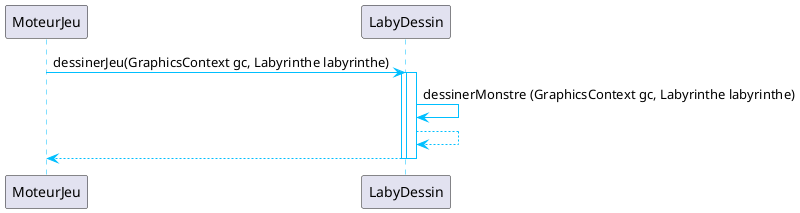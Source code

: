 @startuml
'https://plantuml.com/sequence-diagram

' Activation style
' Activation style
skinparam sequence {
    ArrowColor DeepSkyBlue
    ActorBorderColor DeepSkyBlue
    LifeLineBorderColor DeepSkyBlue
}

MoteurJeu -> LabyDessin: dessinerJeu(GraphicsContext gc, Labyrinthe labyrinthe)
activate LabyDessin
activate LabyDessin
LabyDessin -> LabyDessin : dessinerMonstre (GraphicsContext gc, Labyrinthe labyrinthe)
LabyDessin --> LabyDessin
'deactivate LabyDessin : pour un meuilleur affichage il ne faut aps le mettre au niveau du commentaire
LabyDessin -->MoteurJeu
deactivate LabyDessin
deactivate LabyDessin

deactivate MoteurJeu

@enduml
